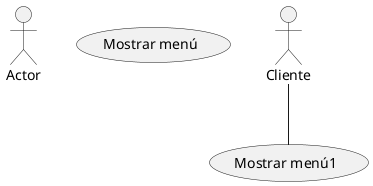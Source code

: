 @startuml
'https://plantuml.com/class-diagram

:Actor:

(Mostrar menú)

actor Cliente
usecase "Mostrar menú1"

Cliente -- "Mostrar menú1"

@enduml